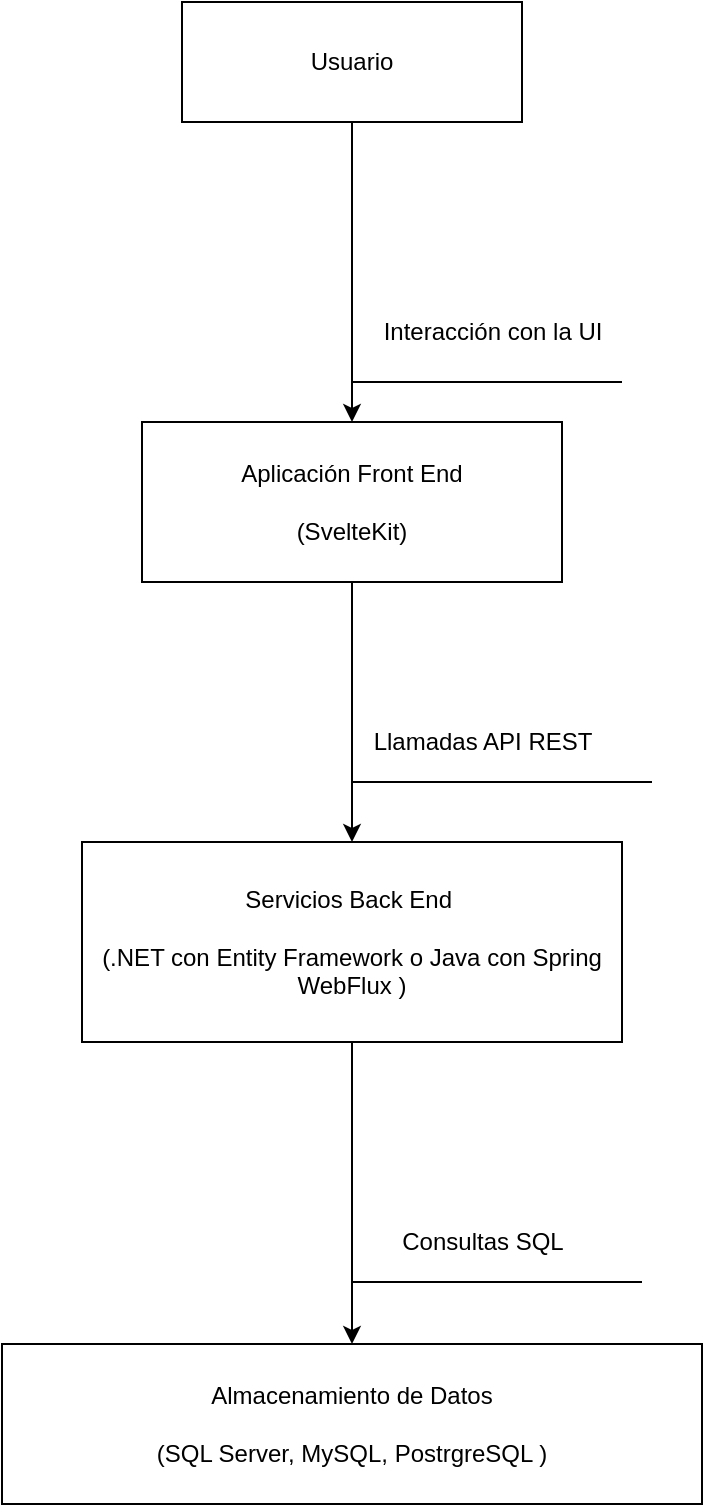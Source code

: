 <mxfile>
    <diagram id="o-grXHIe6S_l8TjOf1vo" name="Page-1">
        <mxGraphModel dx="559" dy="370" grid="1" gridSize="10" guides="1" tooltips="1" connect="1" arrows="1" fold="1" page="1" pageScale="1" pageWidth="850" pageHeight="1100" math="0" shadow="0">
            <root>
                <mxCell id="0"/>
                <mxCell id="1" parent="0"/>
                <mxCell id="3" style="edgeStyle=none;html=1;" parent="1" source="2" target="4" edge="1">
                    <mxGeometry relative="1" as="geometry">
                        <mxPoint x="335" y="230" as="targetPoint"/>
                    </mxGeometry>
                </mxCell>
                <mxCell id="2" value="Usuario" style="rounded=0;whiteSpace=wrap;html=1;" parent="1" vertex="1">
                    <mxGeometry x="250" y="40" width="170" height="60" as="geometry"/>
                </mxCell>
                <mxCell id="8" style="edgeStyle=none;html=1;" parent="1" source="4" target="9" edge="1">
                    <mxGeometry relative="1" as="geometry">
                        <mxPoint x="335" y="450" as="targetPoint"/>
                    </mxGeometry>
                </mxCell>
                <mxCell id="4" value="Aplicación Front End&lt;br&gt;&lt;br&gt;(SvelteKit)" style="rounded=0;whiteSpace=wrap;html=1;" parent="1" vertex="1">
                    <mxGeometry x="230" y="250" width="210" height="80" as="geometry"/>
                </mxCell>
                <mxCell id="6" value="" style="endArrow=none;html=1;" parent="1" edge="1">
                    <mxGeometry width="50" height="50" relative="1" as="geometry">
                        <mxPoint x="335" y="230" as="sourcePoint"/>
                        <mxPoint x="470" y="230" as="targetPoint"/>
                    </mxGeometry>
                </mxCell>
                <mxCell id="7" value="Interacción con la UI" style="text;html=1;align=center;verticalAlign=middle;resizable=0;points=[];autosize=1;strokeColor=none;fillColor=none;" parent="1" vertex="1">
                    <mxGeometry x="340" y="190" width="130" height="30" as="geometry"/>
                </mxCell>
                <mxCell id="10" style="edgeStyle=none;html=1;" parent="1" source="9" target="11" edge="1">
                    <mxGeometry relative="1" as="geometry">
                        <mxPoint x="335" y="700" as="targetPoint"/>
                    </mxGeometry>
                </mxCell>
                <mxCell id="9" value="Servicios Back End&amp;nbsp;&lt;br&gt;&lt;br&gt;(.NET con Entity Framework o Java con Spring WebFlux )" style="rounded=0;whiteSpace=wrap;html=1;" parent="1" vertex="1">
                    <mxGeometry x="200" y="460" width="270" height="100" as="geometry"/>
                </mxCell>
                <mxCell id="11" value="Almacenamiento de Datos&lt;br&gt;&lt;br&gt;(SQL Server, MySQL, PostrgreSQL )" style="rounded=0;whiteSpace=wrap;html=1;" parent="1" vertex="1">
                    <mxGeometry x="160" y="711" width="350" height="80" as="geometry"/>
                </mxCell>
                <mxCell id="12" value="" style="endArrow=none;html=1;" parent="1" edge="1">
                    <mxGeometry width="50" height="50" relative="1" as="geometry">
                        <mxPoint x="335" y="430" as="sourcePoint"/>
                        <mxPoint x="485" y="430" as="targetPoint"/>
                    </mxGeometry>
                </mxCell>
                <mxCell id="13" value="Llamadas API REST" style="text;html=1;align=center;verticalAlign=middle;resizable=0;points=[];autosize=1;strokeColor=none;fillColor=none;" parent="1" vertex="1">
                    <mxGeometry x="335" y="395" width="130" height="30" as="geometry"/>
                </mxCell>
                <mxCell id="14" value="" style="endArrow=none;html=1;" parent="1" edge="1">
                    <mxGeometry width="50" height="50" relative="1" as="geometry">
                        <mxPoint x="335" y="680" as="sourcePoint"/>
                        <mxPoint x="480" y="680" as="targetPoint"/>
                    </mxGeometry>
                </mxCell>
                <mxCell id="15" value="Consultas SQL" style="text;html=1;align=center;verticalAlign=middle;resizable=0;points=[];autosize=1;strokeColor=none;fillColor=none;" parent="1" vertex="1">
                    <mxGeometry x="350" y="645" width="100" height="30" as="geometry"/>
                </mxCell>
            </root>
        </mxGraphModel>
    </diagram>
</mxfile>